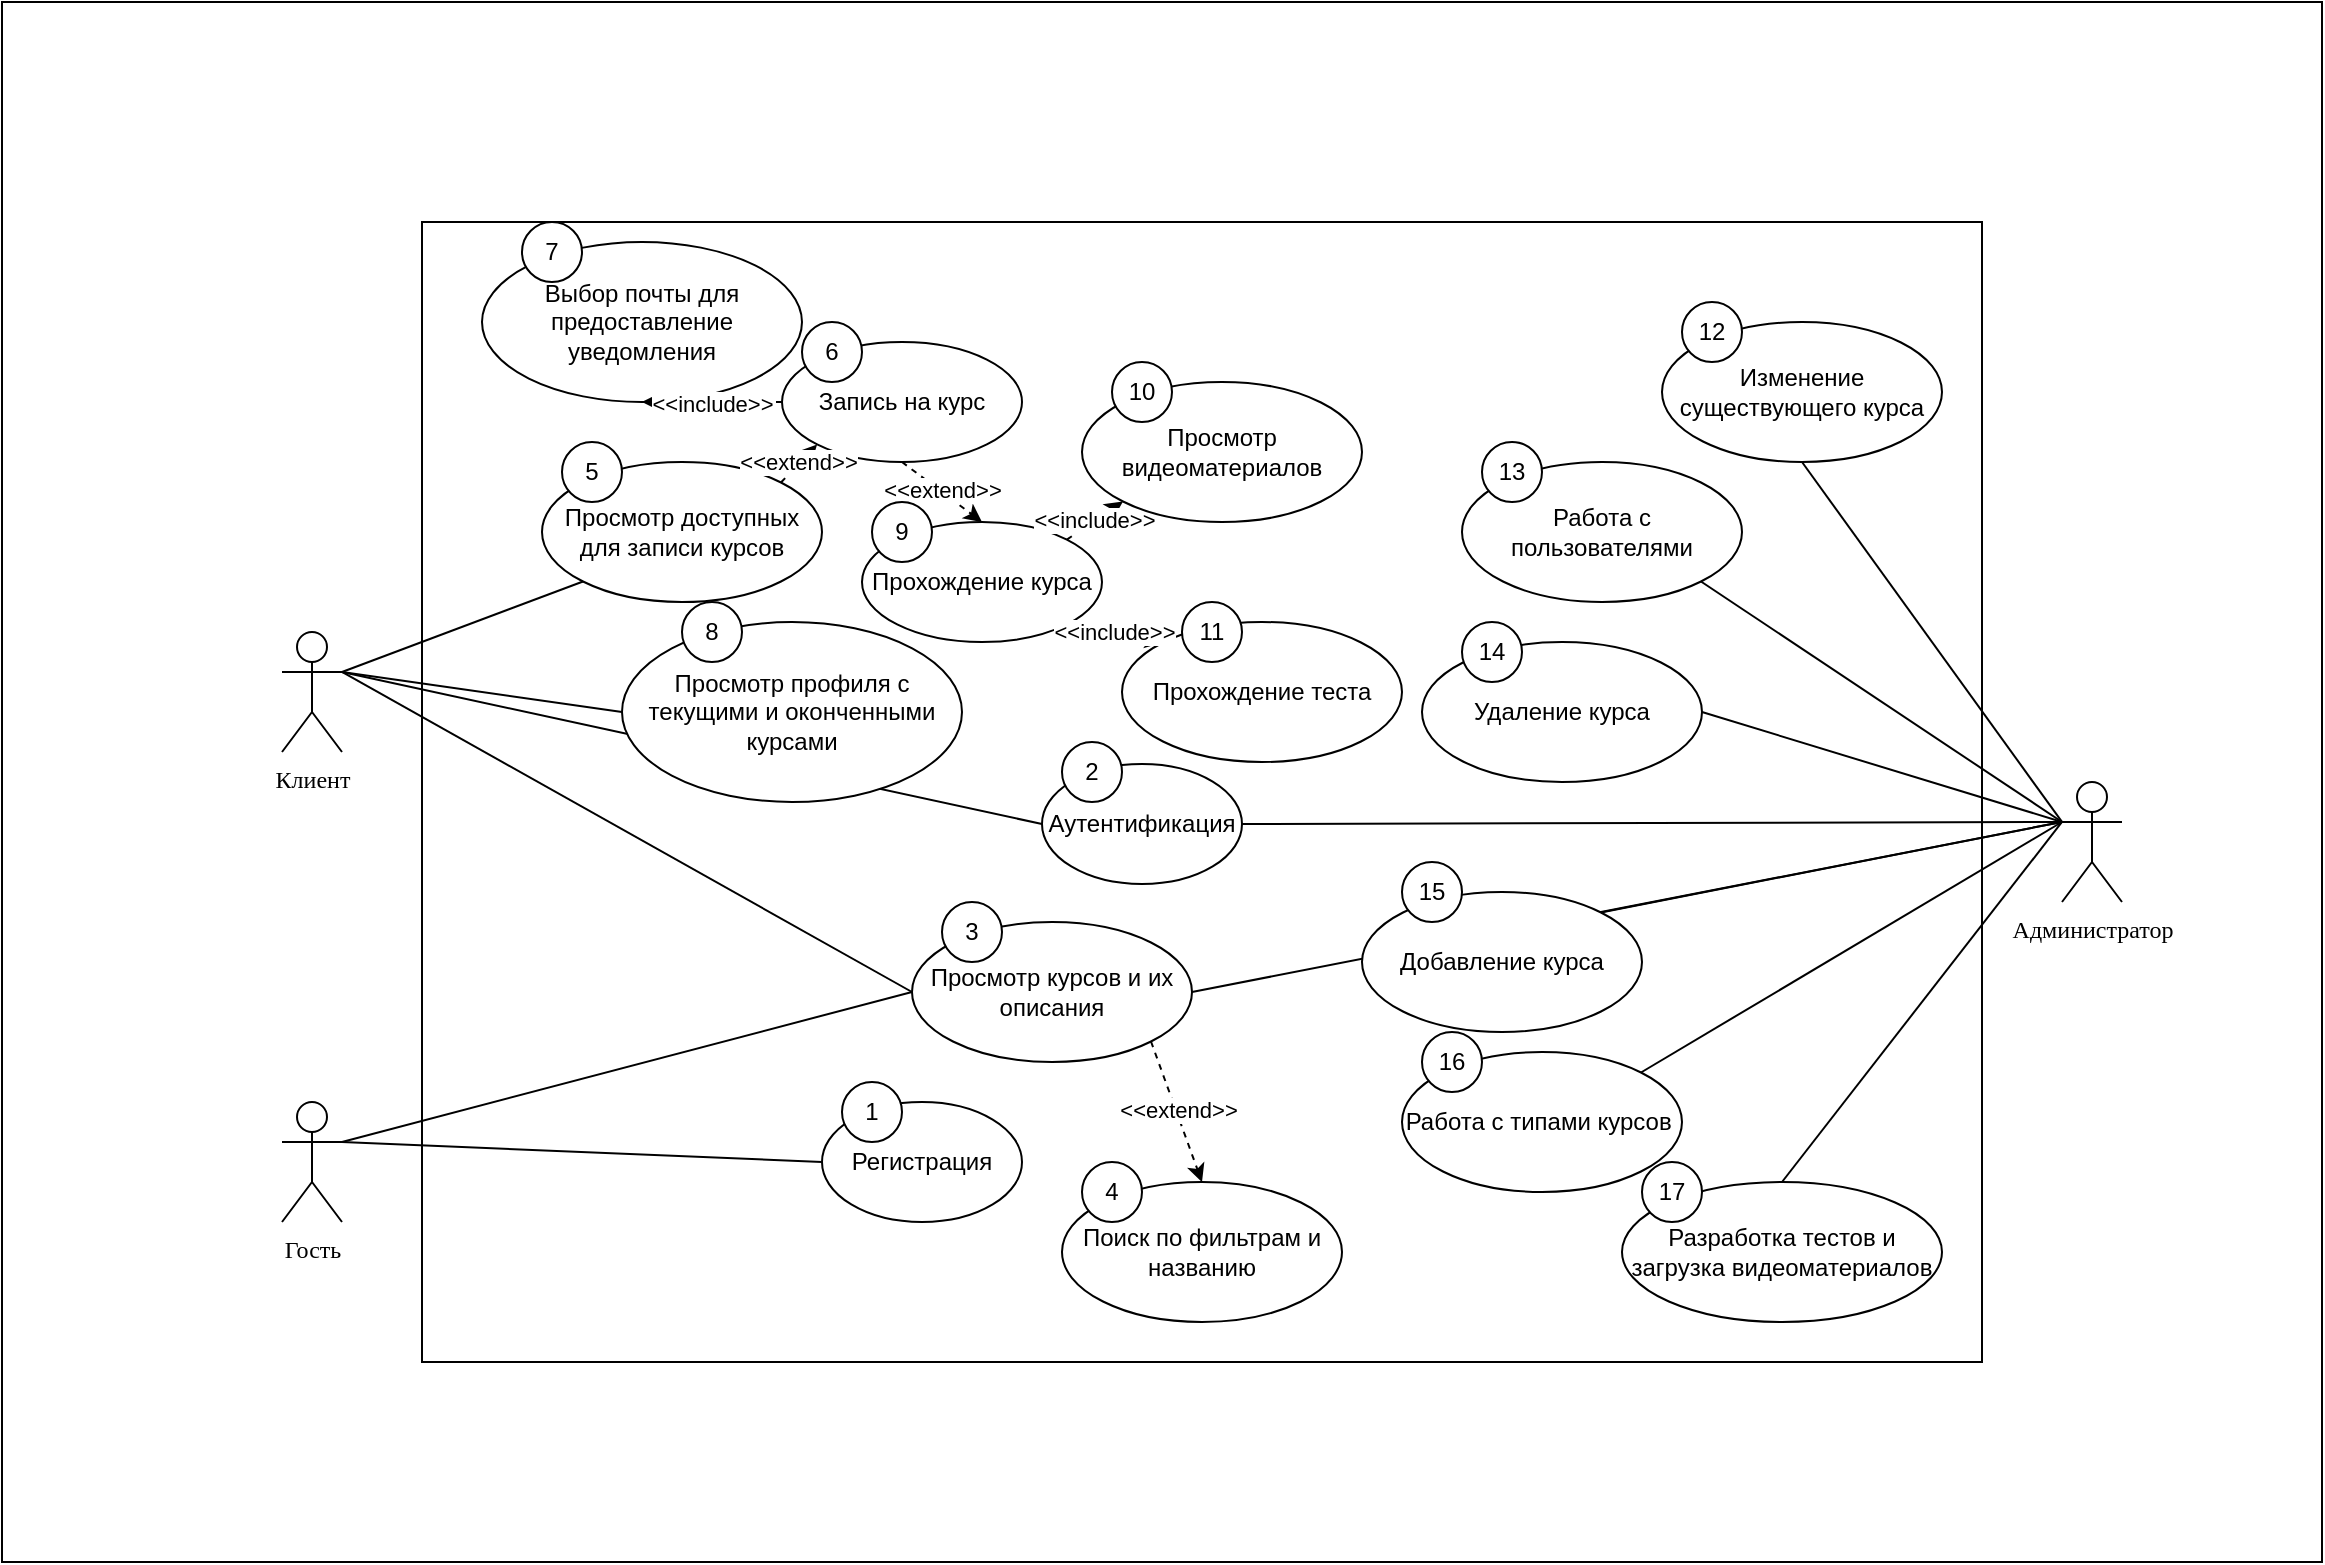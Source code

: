<mxfile version="26.0.1">
  <diagram name="Page-1" id="0bPJit8824_ZcW1owXFy">
    <mxGraphModel dx="899" dy="605" grid="1" gridSize="10" guides="1" tooltips="1" connect="1" arrows="1" fold="1" page="1" pageScale="1" pageWidth="850" pageHeight="1100" math="0" shadow="0">
      <root>
        <mxCell id="0" />
        <mxCell id="1" parent="0" />
        <mxCell id="kJteZEEqS2UsFq0jqfke-16" value="" style="rounded=0;whiteSpace=wrap;html=1;" vertex="1" parent="1">
          <mxGeometry x="40" y="100" width="1160" height="780" as="geometry" />
        </mxCell>
        <mxCell id="kJteZEEqS2UsFq0jqfke-11" value="" style="rounded=0;whiteSpace=wrap;html=1;" vertex="1" parent="1">
          <mxGeometry x="250" y="210" width="780" height="570" as="geometry" />
        </mxCell>
        <mxCell id="ieM8UAY_hj6F3rj9aYo2-12" value="Клиент" style="shape=umlActor;verticalLabelPosition=bottom;verticalAlign=top;html=1;outlineConnect=0;fontFamily=Times New Roman;fontSize=12;" parent="1" vertex="1">
          <mxGeometry x="180" y="415" width="30" height="60" as="geometry" />
        </mxCell>
        <mxCell id="ieM8UAY_hj6F3rj9aYo2-13" value="Администратор" style="shape=umlActor;verticalLabelPosition=bottom;verticalAlign=top;html=1;outlineConnect=0;fontFamily=Times New Roman;fontSize=12;" parent="1" vertex="1">
          <mxGeometry x="1070" y="490" width="30" height="60" as="geometry" />
        </mxCell>
        <mxCell id="ieM8UAY_hj6F3rj9aYo2-14" value="Регистрация" style="ellipse;whiteSpace=wrap;html=1;" parent="1" vertex="1">
          <mxGeometry x="450" y="650" width="100" height="60" as="geometry" />
        </mxCell>
        <mxCell id="ieM8UAY_hj6F3rj9aYo2-15" value="Гость" style="shape=umlActor;verticalLabelPosition=bottom;verticalAlign=top;html=1;outlineConnect=0;fontFamily=Times New Roman;fontSize=12;" parent="1" vertex="1">
          <mxGeometry x="180" y="650" width="30" height="60" as="geometry" />
        </mxCell>
        <mxCell id="ieM8UAY_hj6F3rj9aYo2-16" value="Аутентификация" style="ellipse;whiteSpace=wrap;html=1;" parent="1" vertex="1">
          <mxGeometry x="560" y="481" width="100" height="60" as="geometry" />
        </mxCell>
        <mxCell id="ieM8UAY_hj6F3rj9aYo2-17" value="" style="endArrow=none;html=1;rounded=0;exitX=1;exitY=0.333;exitDx=0;exitDy=0;exitPerimeter=0;entryX=0;entryY=0.5;entryDx=0;entryDy=0;" parent="1" source="ieM8UAY_hj6F3rj9aYo2-12" target="ieM8UAY_hj6F3rj9aYo2-16" edge="1">
          <mxGeometry width="50" height="50" relative="1" as="geometry">
            <mxPoint x="630" y="710" as="sourcePoint" />
            <mxPoint x="680" y="660" as="targetPoint" />
          </mxGeometry>
        </mxCell>
        <mxCell id="ieM8UAY_hj6F3rj9aYo2-18" value="" style="endArrow=none;html=1;rounded=0;entryX=1;entryY=0.5;entryDx=0;entryDy=0;exitX=0;exitY=0.333;exitDx=0;exitDy=0;exitPerimeter=0;" parent="1" source="ieM8UAY_hj6F3rj9aYo2-13" target="ieM8UAY_hj6F3rj9aYo2-16" edge="1">
          <mxGeometry width="50" height="50" relative="1" as="geometry">
            <mxPoint x="630" y="710" as="sourcePoint" />
            <mxPoint x="680" y="660" as="targetPoint" />
          </mxGeometry>
        </mxCell>
        <mxCell id="ieM8UAY_hj6F3rj9aYo2-19" value="" style="endArrow=none;html=1;rounded=0;exitX=1;exitY=0.333;exitDx=0;exitDy=0;exitPerimeter=0;entryX=0;entryY=0.5;entryDx=0;entryDy=0;" parent="1" source="ieM8UAY_hj6F3rj9aYo2-15" target="ieM8UAY_hj6F3rj9aYo2-14" edge="1">
          <mxGeometry width="50" height="50" relative="1" as="geometry">
            <mxPoint x="621" y="780" as="sourcePoint" />
            <mxPoint x="671" y="730" as="targetPoint" />
          </mxGeometry>
        </mxCell>
        <mxCell id="ieM8UAY_hj6F3rj9aYo2-20" value="Работа с типами курсов&amp;nbsp;" style="ellipse;whiteSpace=wrap;html=1;" parent="1" vertex="1">
          <mxGeometry x="740" y="625" width="140" height="70" as="geometry" />
        </mxCell>
        <mxCell id="ieM8UAY_hj6F3rj9aYo2-21" value="Просмотр доступных для записи курсов" style="ellipse;whiteSpace=wrap;html=1;" parent="1" vertex="1">
          <mxGeometry x="310" y="330" width="140" height="70" as="geometry" />
        </mxCell>
        <mxCell id="ieM8UAY_hj6F3rj9aYo2-23" value="Выбор почты для предоставление уведомления" style="ellipse;whiteSpace=wrap;html=1;" parent="1" vertex="1">
          <mxGeometry x="280" y="220" width="160" height="80" as="geometry" />
        </mxCell>
        <mxCell id="ieM8UAY_hj6F3rj9aYo2-24" value="Запись на курс" style="ellipse;whiteSpace=wrap;html=1;" parent="1" vertex="1">
          <mxGeometry x="430" y="270" width="120" height="60" as="geometry" />
        </mxCell>
        <mxCell id="ieM8UAY_hj6F3rj9aYo2-25" value="Просмотр курсов и их описания" style="ellipse;whiteSpace=wrap;html=1;" parent="1" vertex="1">
          <mxGeometry x="495" y="560" width="140" height="70" as="geometry" />
        </mxCell>
        <mxCell id="ieM8UAY_hj6F3rj9aYo2-26" value="" style="endArrow=none;html=1;rounded=0;exitX=1;exitY=0.333;exitDx=0;exitDy=0;exitPerimeter=0;entryX=0;entryY=0.5;entryDx=0;entryDy=0;" parent="1" source="ieM8UAY_hj6F3rj9aYo2-12" target="ieM8UAY_hj6F3rj9aYo2-25" edge="1">
          <mxGeometry width="50" height="50" relative="1" as="geometry">
            <mxPoint x="280" y="520" as="sourcePoint" />
            <mxPoint x="570" y="521" as="targetPoint" />
          </mxGeometry>
        </mxCell>
        <mxCell id="ieM8UAY_hj6F3rj9aYo2-27" value="" style="endArrow=none;html=1;rounded=0;entryX=1;entryY=0.5;entryDx=0;entryDy=0;exitX=0;exitY=0.333;exitDx=0;exitDy=0;exitPerimeter=0;" parent="1" source="ieM8UAY_hj6F3rj9aYo2-13" target="ieM8UAY_hj6F3rj9aYo2-25" edge="1">
          <mxGeometry width="50" height="50" relative="1" as="geometry">
            <mxPoint x="978" y="509" as="sourcePoint" />
            <mxPoint x="678.0" y="614" as="targetPoint" />
          </mxGeometry>
        </mxCell>
        <mxCell id="ieM8UAY_hj6F3rj9aYo2-28" value="" style="endArrow=none;html=1;rounded=0;exitX=1;exitY=0.333;exitDx=0;exitDy=0;exitPerimeter=0;entryX=0;entryY=0.5;entryDx=0;entryDy=0;" parent="1" source="ieM8UAY_hj6F3rj9aYo2-15" target="ieM8UAY_hj6F3rj9aYo2-25" edge="1">
          <mxGeometry width="50" height="50" relative="1" as="geometry">
            <mxPoint x="630" y="900" as="sourcePoint" />
            <mxPoint x="470" y="860" as="targetPoint" />
          </mxGeometry>
        </mxCell>
        <mxCell id="ieM8UAY_hj6F3rj9aYo2-29" value="" style="endArrow=none;html=1;rounded=0;entryX=1;entryY=0;entryDx=0;entryDy=0;" parent="1" target="ieM8UAY_hj6F3rj9aYo2-20" edge="1">
          <mxGeometry width="50" height="50" relative="1" as="geometry">
            <mxPoint x="1070" y="510" as="sourcePoint" />
            <mxPoint x="680" y="590" as="targetPoint" />
          </mxGeometry>
        </mxCell>
        <mxCell id="ieM8UAY_hj6F3rj9aYo2-30" value="" style="endArrow=none;html=1;rounded=0;entryX=0;entryY=1;entryDx=0;entryDy=0;exitX=1;exitY=0.333;exitDx=0;exitDy=0;exitPerimeter=0;" parent="1" source="ieM8UAY_hj6F3rj9aYo2-12" target="ieM8UAY_hj6F3rj9aYo2-21" edge="1">
          <mxGeometry width="50" height="50" relative="1" as="geometry">
            <mxPoint x="280" y="510" as="sourcePoint" />
            <mxPoint x="570" y="521" as="targetPoint" />
          </mxGeometry>
        </mxCell>
        <mxCell id="ieM8UAY_hj6F3rj9aYo2-31" value="Работа с пользователями" style="ellipse;whiteSpace=wrap;html=1;" parent="1" vertex="1">
          <mxGeometry x="770" y="330" width="140" height="70" as="geometry" />
        </mxCell>
        <mxCell id="ieM8UAY_hj6F3rj9aYo2-34" value="" style="endArrow=classic;dashed=1;html=1;rounded=0;entryX=0.5;entryY=1;entryDx=0;entryDy=0;exitX=0;exitY=0.5;exitDx=0;exitDy=0;startArrow=none;startFill=0;endFill=1;" parent="1" source="ieM8UAY_hj6F3rj9aYo2-24" target="ieM8UAY_hj6F3rj9aYo2-23" edge="1">
          <mxGeometry width="50" height="50" relative="1" as="geometry">
            <mxPoint x="486" y="370" as="sourcePoint" />
            <mxPoint x="440" y="331" as="targetPoint" />
          </mxGeometry>
        </mxCell>
        <mxCell id="ieM8UAY_hj6F3rj9aYo2-35" value="&amp;lt;&amp;lt;include&amp;gt;&amp;gt;" style="edgeLabel;html=1;align=center;verticalAlign=middle;resizable=0;points=[];" parent="ieM8UAY_hj6F3rj9aYo2-34" connectable="0" vertex="1">
          <mxGeometry x="-0.017" y="1" relative="1" as="geometry">
            <mxPoint x="-1" as="offset" />
          </mxGeometry>
        </mxCell>
        <mxCell id="ieM8UAY_hj6F3rj9aYo2-36" value="" style="endArrow=classic;dashed=1;html=1;rounded=0;entryX=0;entryY=1;entryDx=0;entryDy=0;exitX=1;exitY=0;exitDx=0;exitDy=0;startArrow=none;startFill=0;endFill=1;" parent="1" source="ieM8UAY_hj6F3rj9aYo2-21" target="ieM8UAY_hj6F3rj9aYo2-24" edge="1">
          <mxGeometry width="50" height="50" relative="1" as="geometry">
            <mxPoint x="411" y="400" as="sourcePoint" />
            <mxPoint x="365" y="361" as="targetPoint" />
          </mxGeometry>
        </mxCell>
        <mxCell id="ieM8UAY_hj6F3rj9aYo2-37" value="&amp;lt;&amp;lt;extend&amp;gt;&amp;gt;" style="edgeLabel;html=1;align=center;verticalAlign=middle;resizable=0;points=[];" parent="ieM8UAY_hj6F3rj9aYo2-36" connectable="0" vertex="1">
          <mxGeometry x="-0.017" y="1" relative="1" as="geometry">
            <mxPoint as="offset" />
          </mxGeometry>
        </mxCell>
        <mxCell id="ieM8UAY_hj6F3rj9aYo2-38" value="" style="endArrow=none;html=1;rounded=0;entryX=1;entryY=1;entryDx=0;entryDy=0;exitX=0;exitY=0.333;exitDx=0;exitDy=0;exitPerimeter=0;" parent="1" source="ieM8UAY_hj6F3rj9aYo2-13" target="ieM8UAY_hj6F3rj9aYo2-31" edge="1">
          <mxGeometry width="50" height="50" relative="1" as="geometry">
            <mxPoint x="980" y="510" as="sourcePoint" />
            <mxPoint x="670" y="521" as="targetPoint" />
          </mxGeometry>
        </mxCell>
        <mxCell id="ieM8UAY_hj6F3rj9aYo2-39" value="Поиск по фильтрам и названию" style="ellipse;whiteSpace=wrap;html=1;" parent="1" vertex="1">
          <mxGeometry x="570" y="690" width="140" height="70" as="geometry" />
        </mxCell>
        <mxCell id="ieM8UAY_hj6F3rj9aYo2-40" value="" style="endArrow=classic;dashed=1;html=1;rounded=0;entryX=0.5;entryY=0;entryDx=0;entryDy=0;startArrow=none;startFill=0;endFill=1;exitX=1;exitY=1;exitDx=0;exitDy=0;" parent="1" source="ieM8UAY_hj6F3rj9aYo2-25" target="ieM8UAY_hj6F3rj9aYo2-39" edge="1">
          <mxGeometry width="50" height="50" relative="1" as="geometry">
            <mxPoint x="565" y="630" as="sourcePoint" />
            <mxPoint x="460" y="660" as="targetPoint" />
          </mxGeometry>
        </mxCell>
        <mxCell id="ieM8UAY_hj6F3rj9aYo2-41" value="&amp;lt;&amp;lt;extend&amp;gt;&amp;gt;" style="edgeLabel;html=1;align=center;verticalAlign=middle;resizable=0;points=[];" parent="ieM8UAY_hj6F3rj9aYo2-40" connectable="0" vertex="1">
          <mxGeometry x="-0.017" y="1" relative="1" as="geometry">
            <mxPoint as="offset" />
          </mxGeometry>
        </mxCell>
        <mxCell id="ieM8UAY_hj6F3rj9aYo2-43" value="Изменение существующего курса" style="ellipse;whiteSpace=wrap;html=1;" parent="1" vertex="1">
          <mxGeometry x="870" y="260" width="140" height="70" as="geometry" />
        </mxCell>
        <mxCell id="ieM8UAY_hj6F3rj9aYo2-44" value="" style="endArrow=none;html=1;rounded=0;entryX=0.5;entryY=1;entryDx=0;entryDy=0;exitX=0;exitY=0.333;exitDx=0;exitDy=0;exitPerimeter=0;" parent="1" source="ieM8UAY_hj6F3rj9aYo2-13" target="ieM8UAY_hj6F3rj9aYo2-43" edge="1">
          <mxGeometry width="50" height="50" relative="1" as="geometry">
            <mxPoint x="1150" y="510" as="sourcePoint" />
            <mxPoint x="879" y="440" as="targetPoint" />
          </mxGeometry>
        </mxCell>
        <mxCell id="ieM8UAY_hj6F3rj9aYo2-46" value="Добавление курса" style="ellipse;whiteSpace=wrap;html=1;" parent="1" vertex="1">
          <mxGeometry x="720" y="545" width="140" height="70" as="geometry" />
        </mxCell>
        <mxCell id="ieM8UAY_hj6F3rj9aYo2-47" value="" style="endArrow=none;html=1;rounded=0;entryX=1;entryY=0;entryDx=0;entryDy=0;exitX=0;exitY=0.333;exitDx=0;exitDy=0;exitPerimeter=0;" parent="1" target="ieM8UAY_hj6F3rj9aYo2-46" edge="1" source="ieM8UAY_hj6F3rj9aYo2-13">
          <mxGeometry width="50" height="50" relative="1" as="geometry">
            <mxPoint x="1000" y="510" as="sourcePoint" />
            <mxPoint x="950" y="461" as="targetPoint" />
          </mxGeometry>
        </mxCell>
        <mxCell id="ieM8UAY_hj6F3rj9aYo2-48" value="Удаление курса" style="ellipse;whiteSpace=wrap;html=1;" parent="1" vertex="1">
          <mxGeometry x="750" y="420" width="140" height="70" as="geometry" />
        </mxCell>
        <mxCell id="ieM8UAY_hj6F3rj9aYo2-49" value="" style="endArrow=none;html=1;rounded=0;entryX=1;entryY=0.5;entryDx=0;entryDy=0;exitX=0;exitY=0.333;exitDx=0;exitDy=0;exitPerimeter=0;" parent="1" source="ieM8UAY_hj6F3rj9aYo2-13" target="ieM8UAY_hj6F3rj9aYo2-48" edge="1">
          <mxGeometry width="50" height="50" relative="1" as="geometry">
            <mxPoint x="980" y="350" as="sourcePoint" />
            <mxPoint x="930" y="301" as="targetPoint" />
          </mxGeometry>
        </mxCell>
        <mxCell id="ieM8UAY_hj6F3rj9aYo2-50" value="&lt;div&gt;&lt;span style=&quot;background-color: transparent; color: light-dark(rgb(0, 0, 0), rgb(255, 255, 255));&quot;&gt;Просмотр профиля с текущими и оконченными курсами&lt;/span&gt;&lt;/div&gt;" style="ellipse;whiteSpace=wrap;html=1;" parent="1" vertex="1">
          <mxGeometry x="350" y="410" width="170" height="90" as="geometry" />
        </mxCell>
        <mxCell id="ieM8UAY_hj6F3rj9aYo2-51" value="" style="endArrow=none;html=1;rounded=0;entryX=0;entryY=0.5;entryDx=0;entryDy=0;exitX=1;exitY=0.333;exitDx=0;exitDy=0;exitPerimeter=0;" parent="1" source="ieM8UAY_hj6F3rj9aYo2-12" target="ieM8UAY_hj6F3rj9aYo2-50" edge="1">
          <mxGeometry width="50" height="50" relative="1" as="geometry">
            <mxPoint x="210" y="530" as="sourcePoint" />
            <mxPoint x="575" y="301" as="targetPoint" />
          </mxGeometry>
        </mxCell>
        <mxCell id="kJteZEEqS2UsFq0jqfke-1" value="Прохождение курса" style="ellipse;whiteSpace=wrap;html=1;" vertex="1" parent="1">
          <mxGeometry x="470" y="360" width="120" height="60" as="geometry" />
        </mxCell>
        <mxCell id="kJteZEEqS2UsFq0jqfke-2" value="" style="endArrow=classic;dashed=1;html=1;rounded=0;entryX=0.5;entryY=0;entryDx=0;entryDy=0;exitX=0.5;exitY=1;exitDx=0;exitDy=0;startArrow=none;startFill=0;endFill=1;" edge="1" parent="1" target="kJteZEEqS2UsFq0jqfke-1" source="ieM8UAY_hj6F3rj9aYo2-24">
          <mxGeometry width="50" height="50" relative="1" as="geometry">
            <mxPoint x="537" y="270" as="sourcePoint" />
            <mxPoint x="498" y="301" as="targetPoint" />
          </mxGeometry>
        </mxCell>
        <mxCell id="kJteZEEqS2UsFq0jqfke-3" value="&amp;lt;&amp;lt;extend&amp;gt;&amp;gt;" style="edgeLabel;html=1;align=center;verticalAlign=middle;resizable=0;points=[];" connectable="0" vertex="1" parent="kJteZEEqS2UsFq0jqfke-2">
          <mxGeometry x="-0.017" y="1" relative="1" as="geometry">
            <mxPoint as="offset" />
          </mxGeometry>
        </mxCell>
        <mxCell id="kJteZEEqS2UsFq0jqfke-5" value="" style="endArrow=classic;dashed=1;html=1;rounded=0;entryX=0;entryY=0;entryDx=0;entryDy=0;exitX=1;exitY=1;exitDx=0;exitDy=0;startArrow=none;startFill=0;endFill=1;" edge="1" parent="1" source="kJteZEEqS2UsFq0jqfke-27" target="kJteZEEqS2UsFq0jqfke-10">
          <mxGeometry width="50" height="50" relative="1" as="geometry">
            <mxPoint x="634" y="410" as="sourcePoint" />
            <mxPoint x="634" y="440" as="targetPoint" />
          </mxGeometry>
        </mxCell>
        <mxCell id="kJteZEEqS2UsFq0jqfke-7" value="" style="endArrow=classic;dashed=1;html=1;rounded=0;exitX=1;exitY=0;exitDx=0;exitDy=0;startArrow=none;startFill=0;endFill=1;entryX=0;entryY=1;entryDx=0;entryDy=0;" edge="1" parent="1" source="kJteZEEqS2UsFq0jqfke-1" target="kJteZEEqS2UsFq0jqfke-9">
          <mxGeometry width="50" height="50" relative="1" as="geometry">
            <mxPoint x="585" y="340" as="sourcePoint" />
            <mxPoint x="650" y="310" as="targetPoint" />
          </mxGeometry>
        </mxCell>
        <mxCell id="kJteZEEqS2UsFq0jqfke-8" value="&amp;lt;&amp;lt;include&amp;gt;&amp;gt;" style="edgeLabel;html=1;align=center;verticalAlign=middle;resizable=0;points=[];" connectable="0" vertex="1" parent="kJteZEEqS2UsFq0jqfke-7">
          <mxGeometry x="-0.017" y="1" relative="1" as="geometry">
            <mxPoint as="offset" />
          </mxGeometry>
        </mxCell>
        <mxCell id="kJteZEEqS2UsFq0jqfke-9" value="Просмотр видеоматериалов" style="ellipse;whiteSpace=wrap;html=1;" vertex="1" parent="1">
          <mxGeometry x="580" y="290" width="140" height="70" as="geometry" />
        </mxCell>
        <mxCell id="kJteZEEqS2UsFq0jqfke-10" value="Прохождение теста" style="ellipse;whiteSpace=wrap;html=1;" vertex="1" parent="1">
          <mxGeometry x="600" y="410" width="140" height="70" as="geometry" />
        </mxCell>
        <mxCell id="kJteZEEqS2UsFq0jqfke-17" value="1" style="ellipse;whiteSpace=wrap;html=1;aspect=fixed;" vertex="1" parent="1">
          <mxGeometry x="460" y="640" width="30" height="30" as="geometry" />
        </mxCell>
        <mxCell id="kJteZEEqS2UsFq0jqfke-18" value="2" style="ellipse;whiteSpace=wrap;html=1;aspect=fixed;" vertex="1" parent="1">
          <mxGeometry x="570" y="470" width="30" height="30" as="geometry" />
        </mxCell>
        <mxCell id="kJteZEEqS2UsFq0jqfke-19" value="3" style="ellipse;whiteSpace=wrap;html=1;aspect=fixed;" vertex="1" parent="1">
          <mxGeometry x="510" y="550" width="30" height="30" as="geometry" />
        </mxCell>
        <mxCell id="kJteZEEqS2UsFq0jqfke-20" value="5" style="ellipse;whiteSpace=wrap;html=1;aspect=fixed;" vertex="1" parent="1">
          <mxGeometry x="320" y="320" width="30" height="30" as="geometry" />
        </mxCell>
        <mxCell id="kJteZEEqS2UsFq0jqfke-21" value="6" style="ellipse;whiteSpace=wrap;html=1;aspect=fixed;" vertex="1" parent="1">
          <mxGeometry x="440" y="260" width="30" height="30" as="geometry" />
        </mxCell>
        <mxCell id="kJteZEEqS2UsFq0jqfke-22" value="7" style="ellipse;whiteSpace=wrap;html=1;aspect=fixed;" vertex="1" parent="1">
          <mxGeometry x="300" y="210" width="30" height="30" as="geometry" />
        </mxCell>
        <mxCell id="kJteZEEqS2UsFq0jqfke-23" value="8" style="ellipse;whiteSpace=wrap;html=1;aspect=fixed;" vertex="1" parent="1">
          <mxGeometry x="380" y="400" width="30" height="30" as="geometry" />
        </mxCell>
        <mxCell id="kJteZEEqS2UsFq0jqfke-25" value="9" style="ellipse;whiteSpace=wrap;html=1;aspect=fixed;" vertex="1" parent="1">
          <mxGeometry x="475" y="350" width="30" height="30" as="geometry" />
        </mxCell>
        <mxCell id="kJteZEEqS2UsFq0jqfke-26" value="10" style="ellipse;whiteSpace=wrap;html=1;aspect=fixed;" vertex="1" parent="1">
          <mxGeometry x="595" y="280" width="30" height="30" as="geometry" />
        </mxCell>
        <mxCell id="kJteZEEqS2UsFq0jqfke-28" value="" style="endArrow=classic;dashed=1;html=1;rounded=0;entryX=0;entryY=0;entryDx=0;entryDy=0;exitX=1;exitY=1;exitDx=0;exitDy=0;startArrow=none;startFill=0;endFill=1;" edge="1" parent="1" source="kJteZEEqS2UsFq0jqfke-1" target="kJteZEEqS2UsFq0jqfke-10">
          <mxGeometry width="50" height="50" relative="1" as="geometry">
            <mxPoint x="572" y="411" as="sourcePoint" />
            <mxPoint x="618" y="429" as="targetPoint" />
          </mxGeometry>
        </mxCell>
        <mxCell id="kJteZEEqS2UsFq0jqfke-29" value="&amp;lt;&amp;lt;include&amp;gt;&amp;gt;" style="edgeLabel;html=1;align=center;verticalAlign=middle;resizable=0;points=[];" connectable="0" vertex="1" parent="kJteZEEqS2UsFq0jqfke-28">
          <mxGeometry x="-0.017" y="1" relative="1" as="geometry">
            <mxPoint as="offset" />
          </mxGeometry>
        </mxCell>
        <mxCell id="kJteZEEqS2UsFq0jqfke-27" value="11" style="ellipse;whiteSpace=wrap;html=1;aspect=fixed;" vertex="1" parent="1">
          <mxGeometry x="630" y="400" width="30" height="30" as="geometry" />
        </mxCell>
        <mxCell id="kJteZEEqS2UsFq0jqfke-30" value="4" style="ellipse;whiteSpace=wrap;html=1;aspect=fixed;" vertex="1" parent="1">
          <mxGeometry x="580" y="680" width="30" height="30" as="geometry" />
        </mxCell>
        <mxCell id="kJteZEEqS2UsFq0jqfke-31" value="12" style="ellipse;whiteSpace=wrap;html=1;aspect=fixed;" vertex="1" parent="1">
          <mxGeometry x="880" y="250" width="30" height="30" as="geometry" />
        </mxCell>
        <mxCell id="kJteZEEqS2UsFq0jqfke-32" value="13&lt;span style=&quot;color: rgba(0, 0, 0, 0); font-family: monospace; font-size: 0px; text-align: start; text-wrap-mode: nowrap;&quot;&gt;%3CmxGraphModel%3E%3Croot%3E%3CmxCell%20id%3D%220%22%2F%3E%3CmxCell%20id%3D%221%22%20parent%3D%220%22%2F%3E%3CmxCell%20id%3D%222%22%20value%3D%224%22%20style%3D%22ellipse%3BwhiteSpace%3Dwrap%3Bhtml%3D1%3Baspect%3Dfixed%3B%22%20vertex%3D%221%22%20parent%3D%221%22%3E%3CmxGeometry%20x%3D%22580%22%20y%3D%22680%22%20width%3D%2230%22%20height%3D%2230%22%20as%3D%22geometry%22%2F%3E%3C%2FmxCell%3E%3C%2Froot%3E%3C%2FmxGraphModel%3E&lt;/span&gt;" style="ellipse;whiteSpace=wrap;html=1;aspect=fixed;" vertex="1" parent="1">
          <mxGeometry x="780" y="320" width="30" height="30" as="geometry" />
        </mxCell>
        <mxCell id="kJteZEEqS2UsFq0jqfke-33" value="14" style="ellipse;whiteSpace=wrap;html=1;aspect=fixed;" vertex="1" parent="1">
          <mxGeometry x="770" y="410" width="30" height="30" as="geometry" />
        </mxCell>
        <mxCell id="kJteZEEqS2UsFq0jqfke-34" value="15" style="ellipse;whiteSpace=wrap;html=1;aspect=fixed;" vertex="1" parent="1">
          <mxGeometry x="740" y="530" width="30" height="30" as="geometry" />
        </mxCell>
        <mxCell id="kJteZEEqS2UsFq0jqfke-35" value="16" style="ellipse;whiteSpace=wrap;html=1;aspect=fixed;" vertex="1" parent="1">
          <mxGeometry x="750" y="615" width="30" height="30" as="geometry" />
        </mxCell>
        <mxCell id="kJteZEEqS2UsFq0jqfke-36" value="Разработка тестов и загрузка видеоматериалов" style="ellipse;whiteSpace=wrap;html=1;" vertex="1" parent="1">
          <mxGeometry x="850" y="690" width="160" height="70" as="geometry" />
        </mxCell>
        <mxCell id="kJteZEEqS2UsFq0jqfke-37" value="17" style="ellipse;whiteSpace=wrap;html=1;aspect=fixed;" vertex="1" parent="1">
          <mxGeometry x="860" y="680" width="30" height="30" as="geometry" />
        </mxCell>
        <mxCell id="kJteZEEqS2UsFq0jqfke-40" value="" style="endArrow=none;html=1;rounded=0;entryX=0;entryY=0.333;entryDx=0;entryDy=0;entryPerimeter=0;exitX=0.5;exitY=0;exitDx=0;exitDy=0;" edge="1" parent="1" source="kJteZEEqS2UsFq0jqfke-36" target="ieM8UAY_hj6F3rj9aYo2-13">
          <mxGeometry width="50" height="50" relative="1" as="geometry">
            <mxPoint x="910" y="640" as="sourcePoint" />
            <mxPoint x="960" y="590" as="targetPoint" />
          </mxGeometry>
        </mxCell>
      </root>
    </mxGraphModel>
  </diagram>
</mxfile>

